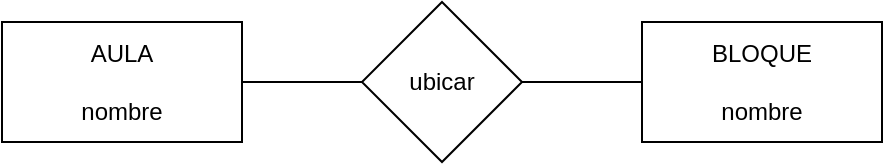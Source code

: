 <mxfile version="20.3.7" type="device"><diagram id="R2lEEEUBdFMjLlhIrx00" name="Page-1"><mxGraphModel dx="826" dy="859" grid="1" gridSize="10" guides="1" tooltips="1" connect="1" arrows="1" fold="1" page="1" pageScale="1" pageWidth="850" pageHeight="1100" math="0" shadow="0" extFonts="Permanent Marker^https://fonts.googleapis.com/css?family=Permanent+Marker"><root><mxCell id="0"/><mxCell id="1" parent="0"/><mxCell id="ENGEWmglS1OoNNEJt8wU-1" value="&lt;div&gt;AULA&lt;/div&gt;&lt;div&gt;&lt;br&gt;&lt;/div&gt;&lt;div&gt;nombre&lt;br&gt;&lt;/div&gt;" style="rounded=0;whiteSpace=wrap;html=1;" vertex="1" parent="1"><mxGeometry x="130" y="210" width="120" height="60" as="geometry"/></mxCell><mxCell id="ENGEWmglS1OoNNEJt8wU-2" value="&lt;div&gt;BLOQUE&lt;/div&gt;&lt;div&gt;&lt;br&gt;&lt;/div&gt;&lt;div&gt;nombre&lt;br&gt;&lt;/div&gt;" style="rounded=0;whiteSpace=wrap;html=1;" vertex="1" parent="1"><mxGeometry x="450" y="210" width="120" height="60" as="geometry"/></mxCell><mxCell id="ENGEWmglS1OoNNEJt8wU-3" value="ubicar" style="rhombus;whiteSpace=wrap;html=1;" vertex="1" parent="1"><mxGeometry x="310" y="200" width="80" height="80" as="geometry"/></mxCell><mxCell id="ENGEWmglS1OoNNEJt8wU-4" value="" style="endArrow=none;html=1;rounded=0;exitX=1;exitY=0.5;exitDx=0;exitDy=0;" edge="1" parent="1" source="ENGEWmglS1OoNNEJt8wU-1" target="ENGEWmglS1OoNNEJt8wU-3"><mxGeometry width="50" height="50" relative="1" as="geometry"><mxPoint x="400" y="410" as="sourcePoint"/><mxPoint x="450" y="360" as="targetPoint"/></mxGeometry></mxCell><mxCell id="ENGEWmglS1OoNNEJt8wU-5" value="" style="endArrow=none;html=1;rounded=0;exitX=1;exitY=0.5;exitDx=0;exitDy=0;entryX=0;entryY=0.5;entryDx=0;entryDy=0;" edge="1" parent="1" source="ENGEWmglS1OoNNEJt8wU-3" target="ENGEWmglS1OoNNEJt8wU-2"><mxGeometry width="50" height="50" relative="1" as="geometry"><mxPoint x="400" y="410" as="sourcePoint"/><mxPoint x="450" y="360" as="targetPoint"/></mxGeometry></mxCell></root></mxGraphModel></diagram></mxfile>